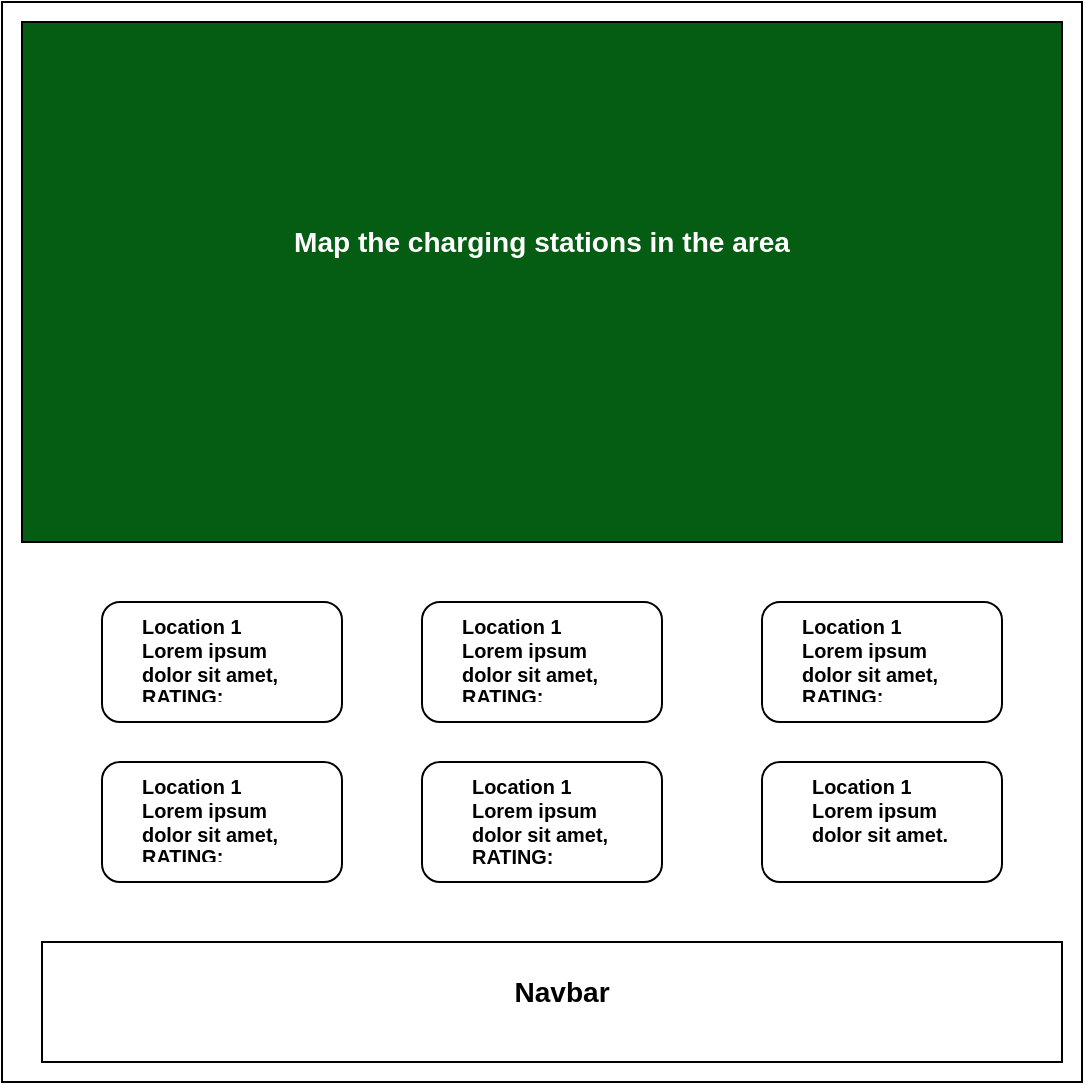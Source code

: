 <mxfile version="13.8.1" type="github">
  <diagram id="Nbc5YjaRiRx2JmKLXa7P" name="Page-1">
    <mxGraphModel dx="868" dy="482" grid="1" gridSize="10" guides="1" tooltips="1" connect="1" arrows="1" fold="1" page="1" pageScale="1" pageWidth="850" pageHeight="1100" math="0" shadow="0">
      <root>
        <mxCell id="0" />
        <mxCell id="1" parent="0" />
        <mxCell id="dNirgCy7XSi5AXV2ix1Z-1" value="" style="whiteSpace=wrap;html=1;aspect=fixed;" vertex="1" parent="1">
          <mxGeometry x="170" y="50" width="540" height="540" as="geometry" />
        </mxCell>
        <mxCell id="dNirgCy7XSi5AXV2ix1Z-2" value="" style="rounded=0;whiteSpace=wrap;html=1;fillColor=#055C13;" vertex="1" parent="1">
          <mxGeometry x="180" y="60" width="520" height="260" as="geometry" />
        </mxCell>
        <mxCell id="dNirgCy7XSi5AXV2ix1Z-4" value="&lt;h3&gt;&lt;font color=&quot;#ffffff&quot;&gt;Map the charging stations in the area&lt;/font&gt;&lt;/h3&gt;" style="text;html=1;strokeColor=none;fillColor=none;align=center;verticalAlign=middle;whiteSpace=wrap;rounded=0;" vertex="1" parent="1">
          <mxGeometry x="260" y="130" width="360" height="80" as="geometry" />
        </mxCell>
        <mxCell id="dNirgCy7XSi5AXV2ix1Z-18" value="" style="group" vertex="1" connectable="0" parent="1">
          <mxGeometry x="220" y="350" width="450" height="140" as="geometry" />
        </mxCell>
        <mxCell id="dNirgCy7XSi5AXV2ix1Z-12" value="" style="rounded=1;whiteSpace=wrap;html=1;fillColor=#FFFFFF;" vertex="1" parent="dNirgCy7XSi5AXV2ix1Z-18">
          <mxGeometry x="330" width="120" height="60" as="geometry" />
        </mxCell>
        <mxCell id="dNirgCy7XSi5AXV2ix1Z-13" value="" style="rounded=1;whiteSpace=wrap;html=1;fillColor=#FFFFFF;" vertex="1" parent="dNirgCy7XSi5AXV2ix1Z-18">
          <mxGeometry x="160" width="120" height="60" as="geometry" />
        </mxCell>
        <mxCell id="dNirgCy7XSi5AXV2ix1Z-14" value="" style="rounded=1;whiteSpace=wrap;html=1;fillColor=#FFFFFF;" vertex="1" parent="dNirgCy7XSi5AXV2ix1Z-18">
          <mxGeometry width="120" height="60" as="geometry" />
        </mxCell>
        <mxCell id="dNirgCy7XSi5AXV2ix1Z-15" value="" style="rounded=1;whiteSpace=wrap;html=1;fillColor=#FFFFFF;" vertex="1" parent="dNirgCy7XSi5AXV2ix1Z-18">
          <mxGeometry x="160" y="80" width="120" height="60" as="geometry" />
        </mxCell>
        <mxCell id="dNirgCy7XSi5AXV2ix1Z-16" value="" style="rounded=1;whiteSpace=wrap;html=1;fillColor=#FFFFFF;" vertex="1" parent="dNirgCy7XSi5AXV2ix1Z-18">
          <mxGeometry x="330" y="80" width="120" height="60" as="geometry" />
        </mxCell>
        <mxCell id="dNirgCy7XSi5AXV2ix1Z-17" value="" style="rounded=1;whiteSpace=wrap;html=1;fillColor=#FFFFFF;" vertex="1" parent="dNirgCy7XSi5AXV2ix1Z-18">
          <mxGeometry y="80" width="120" height="60" as="geometry" />
        </mxCell>
        <mxCell id="dNirgCy7XSi5AXV2ix1Z-20" value="&lt;h5&gt;Location 1&lt;br&gt;Lorem ipsum dolor sit amet, RATING:&lt;/h5&gt;" style="text;html=1;strokeColor=none;fillColor=none;spacing=5;spacingTop=-20;whiteSpace=wrap;overflow=hidden;rounded=0;" vertex="1" parent="dNirgCy7XSi5AXV2ix1Z-18">
          <mxGeometry x="15" width="90" height="50" as="geometry" />
        </mxCell>
        <mxCell id="dNirgCy7XSi5AXV2ix1Z-21" value="&lt;h5&gt;Location 1&lt;br&gt;Lorem ipsum dolor sit amet, RATING:&lt;/h5&gt;" style="text;html=1;strokeColor=none;fillColor=none;spacing=5;spacingTop=-20;whiteSpace=wrap;overflow=hidden;rounded=0;" vertex="1" parent="dNirgCy7XSi5AXV2ix1Z-18">
          <mxGeometry x="345" width="90" height="50" as="geometry" />
        </mxCell>
        <mxCell id="dNirgCy7XSi5AXV2ix1Z-22" value="&lt;h5&gt;Location 1&lt;br&gt;Lorem ipsum dolor sit amet, RATING:&lt;/h5&gt;" style="text;html=1;strokeColor=none;fillColor=none;spacing=5;spacingTop=-20;whiteSpace=wrap;overflow=hidden;rounded=0;" vertex="1" parent="dNirgCy7XSi5AXV2ix1Z-18">
          <mxGeometry x="180" y="80" width="90" height="55" as="geometry" />
        </mxCell>
        <mxCell id="dNirgCy7XSi5AXV2ix1Z-23" value="&lt;h5&gt;Location 1&lt;br&gt;Lorem ipsum dolor sit amet, RATING:&lt;/h5&gt;" style="text;html=1;strokeColor=none;fillColor=none;spacing=5;spacingTop=-20;whiteSpace=wrap;overflow=hidden;rounded=0;" vertex="1" parent="dNirgCy7XSi5AXV2ix1Z-18">
          <mxGeometry x="15" y="80" width="90" height="50" as="geometry" />
        </mxCell>
        <mxCell id="dNirgCy7XSi5AXV2ix1Z-24" value="&lt;h5&gt;Location 1&lt;br&gt;Lorem ipsum dolor sit amet, RATING:&lt;/h5&gt;" style="text;html=1;strokeColor=none;fillColor=none;spacing=5;spacingTop=-20;whiteSpace=wrap;overflow=hidden;rounded=0;" vertex="1" parent="dNirgCy7XSi5AXV2ix1Z-18">
          <mxGeometry x="175" width="90" height="50" as="geometry" />
        </mxCell>
        <mxCell id="dNirgCy7XSi5AXV2ix1Z-26" style="edgeStyle=orthogonalEdgeStyle;rounded=0;orthogonalLoop=1;jettySize=auto;html=1;exitX=0.5;exitY=1;exitDx=0;exitDy=0;" edge="1" parent="dNirgCy7XSi5AXV2ix1Z-18" source="dNirgCy7XSi5AXV2ix1Z-20" target="dNirgCy7XSi5AXV2ix1Z-20">
          <mxGeometry relative="1" as="geometry" />
        </mxCell>
        <mxCell id="dNirgCy7XSi5AXV2ix1Z-40" value="&lt;h5&gt;Location 1&lt;br&gt;Lorem ipsum dolor sit amet, RATING:&lt;/h5&gt;" style="text;html=1;strokeColor=none;fillColor=none;spacing=5;spacingTop=-20;whiteSpace=wrap;overflow=hidden;rounded=0;" vertex="1" parent="dNirgCy7XSi5AXV2ix1Z-18">
          <mxGeometry x="350" y="80" width="90" height="40" as="geometry" />
        </mxCell>
        <mxCell id="dNirgCy7XSi5AXV2ix1Z-41" value="" style="rounded=0;whiteSpace=wrap;html=1;fillColor=#FFFFFF;" vertex="1" parent="1">
          <mxGeometry x="190" y="520" width="510" height="60" as="geometry" />
        </mxCell>
        <mxCell id="dNirgCy7XSi5AXV2ix1Z-42" value="&lt;h3&gt;Navbar&lt;/h3&gt;" style="text;html=1;strokeColor=none;fillColor=none;align=center;verticalAlign=middle;whiteSpace=wrap;rounded=0;" vertex="1" parent="1">
          <mxGeometry x="220" y="530" width="460" height="30" as="geometry" />
        </mxCell>
      </root>
    </mxGraphModel>
  </diagram>
</mxfile>
